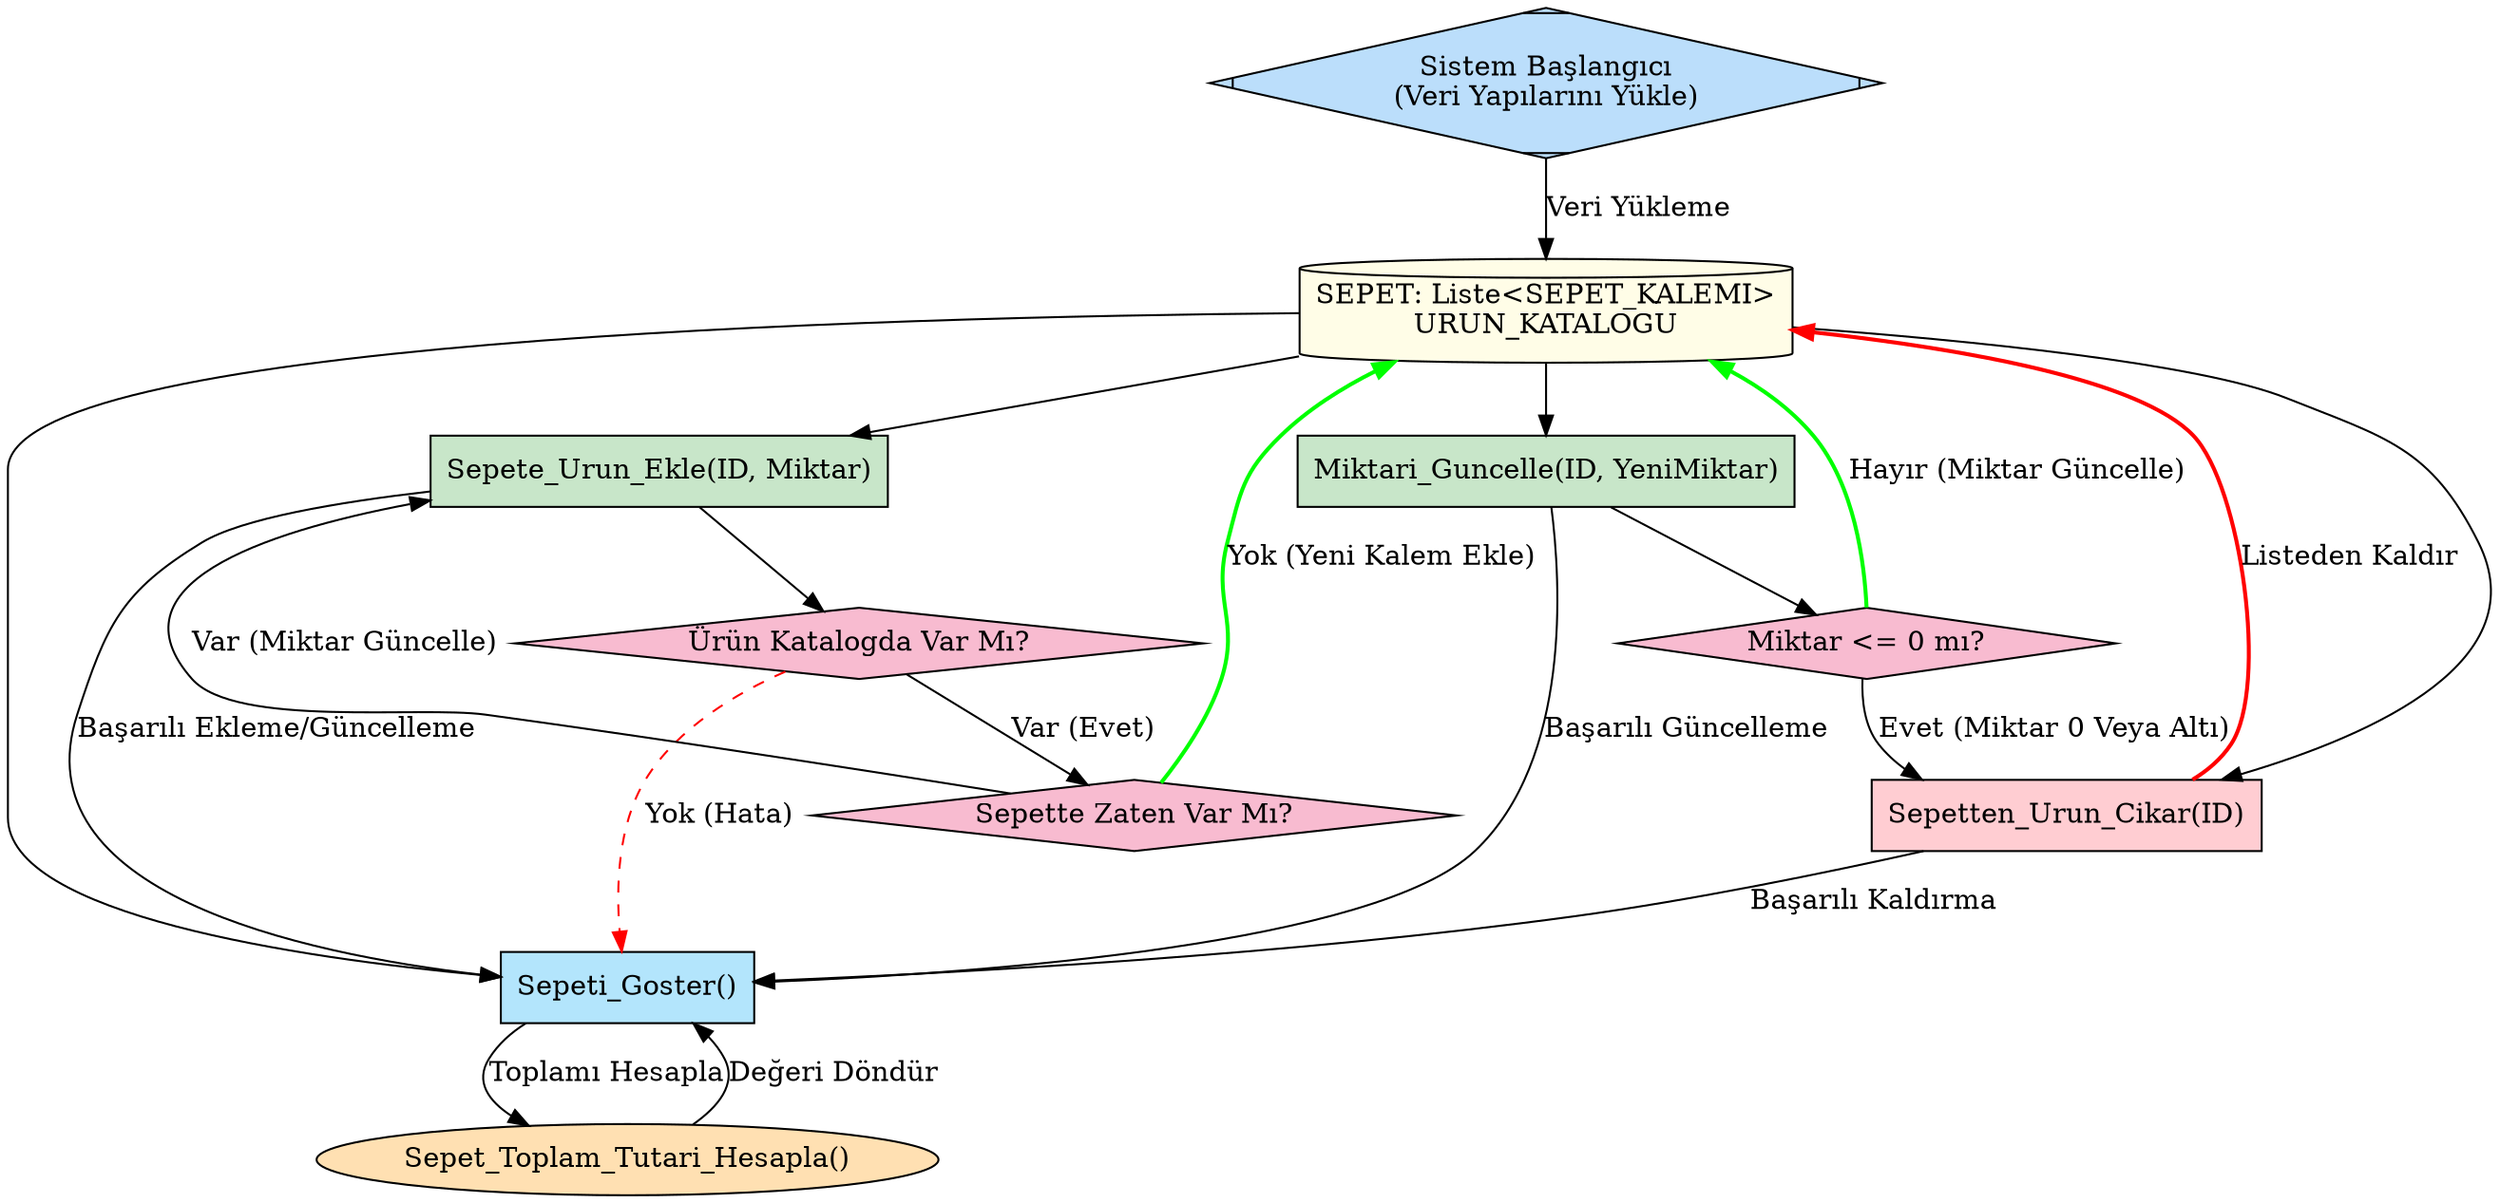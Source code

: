 digraph AlisverisSepetiAkisi {
    // Genel Ayarlar
    rankdir=TB; // Akış Yönü: Yukarıdan Aşağıya (Top to Bottom)
    node [shape=box, style=filled, fillcolor="#E0F7FA"]; // Tüm düğümler için kutu şekli ve dolgu

    // Başlangıç ve Veri Düğümleri
    Baslangic [label="Sistem Başlangıcı\n(Veri Yapılarını Yükle)", shape=Mdiamond, fillcolor="#BBDEFB"];
    SepetData [label="SEPET: Liste<SEPET_KALEMI>\nURUN_KATALOGU", shape=cylinder, fillcolor="#FFFDE7"];

    // Ana Prosedürler (Kullanıcı İşlemleri)
    Ekle [label="Sepete_Urun_Ekle(ID, Miktar)", fillcolor="#C8E6C9"];
    Guncelle [label="Miktari_Guncelle(ID, YeniMiktar)", fillcolor="#C8E6C9"];
    Cikar [label="Sepetten_Urun_Cikar(ID)", fillcolor="#FFCDD2"];
    Hesapla [label="Sepet_Toplam_Tutari_Hesapla()", shape=oval, fillcolor="#FFE0B2"];
    Goster [label="Sepeti_Goster()", fillcolor="#B3E5FC"];

    // Detay/Kontrol Düğümleri (Ekleme Prosedürü İçi)
    KatalogKontrol [label="Ürün Katalogda Var Mı?", shape=diamond, fillcolor="#F8BBD0"];
    SepetKontrol [label="Sepette Zaten Var Mı?", shape=diamond, fillcolor="#F8BBD0"];
    MiktarKontrol [label="Miktar <= 0 mı?", shape=diamond, fillcolor="#F8BBD0"];

    // Bağlantılar (Akış)

    // Başlangıçtan Ana Fonksiyonlara (Sistemin Kullanıma Açılması)
    Baslangic -> SepetData [label="Veri Yükleme"];
    SepetData -> Ekle;
    SepetData -> Guncelle;
    SepetData -> Cikar;
    SepetData -> Goster;

    // 1. Sepete Ekleme Akışı
    Ekle -> KatalogKontrol;
    KatalogKontrol -> SepetKontrol [label="Var (Evet)"];
    KatalogKontrol -> Goster [label="Yok (Hata)", style=dashed, color=red];

    SepetKontrol -> Ekle [label="Var (Miktar Güncelle)"]; // Kendine döner (dahili işlem)
    SepetKontrol -> SepetData [label="Yok (Yeni Kalem Ekle)", style=bold, color=green];

    // 2. Miktar Güncelleme Akışı
    Guncelle -> MiktarKontrol;
    MiktarKontrol -> Cikar [label="Evet (Miktar 0 Veya Altı)"]; // Miktar 0'a inerse çıkarma prosedürüne yönlendirir
    MiktarKontrol -> SepetData [label="Hayır (Miktar Güncelle)", style=bold, color=green];

    // 3. Çıkarma Akışı
    Cikar -> SepetData [label="Listeden Kaldır", style=bold, color=red];

    // 4. Toplam Hesaplama Akışı
    // Hesaplama fonksiyonu genellikle Görüntüleme veya Ödeme aşamasında çağrılır
    Goster -> Hesapla [label="Toplamı Hesapla"];
    Hesapla -> Goster [label="Değeri Döndür"];
    
    // İşlem Sonuçları
    Ekle -> Goster [label="Başarılı Ekleme/Güncelleme"];
    Guncelle -> Goster [label="Başarılı Güncelleme"];
    Cikar -> Goster [label="Başarılı Kaldırma"];
}
